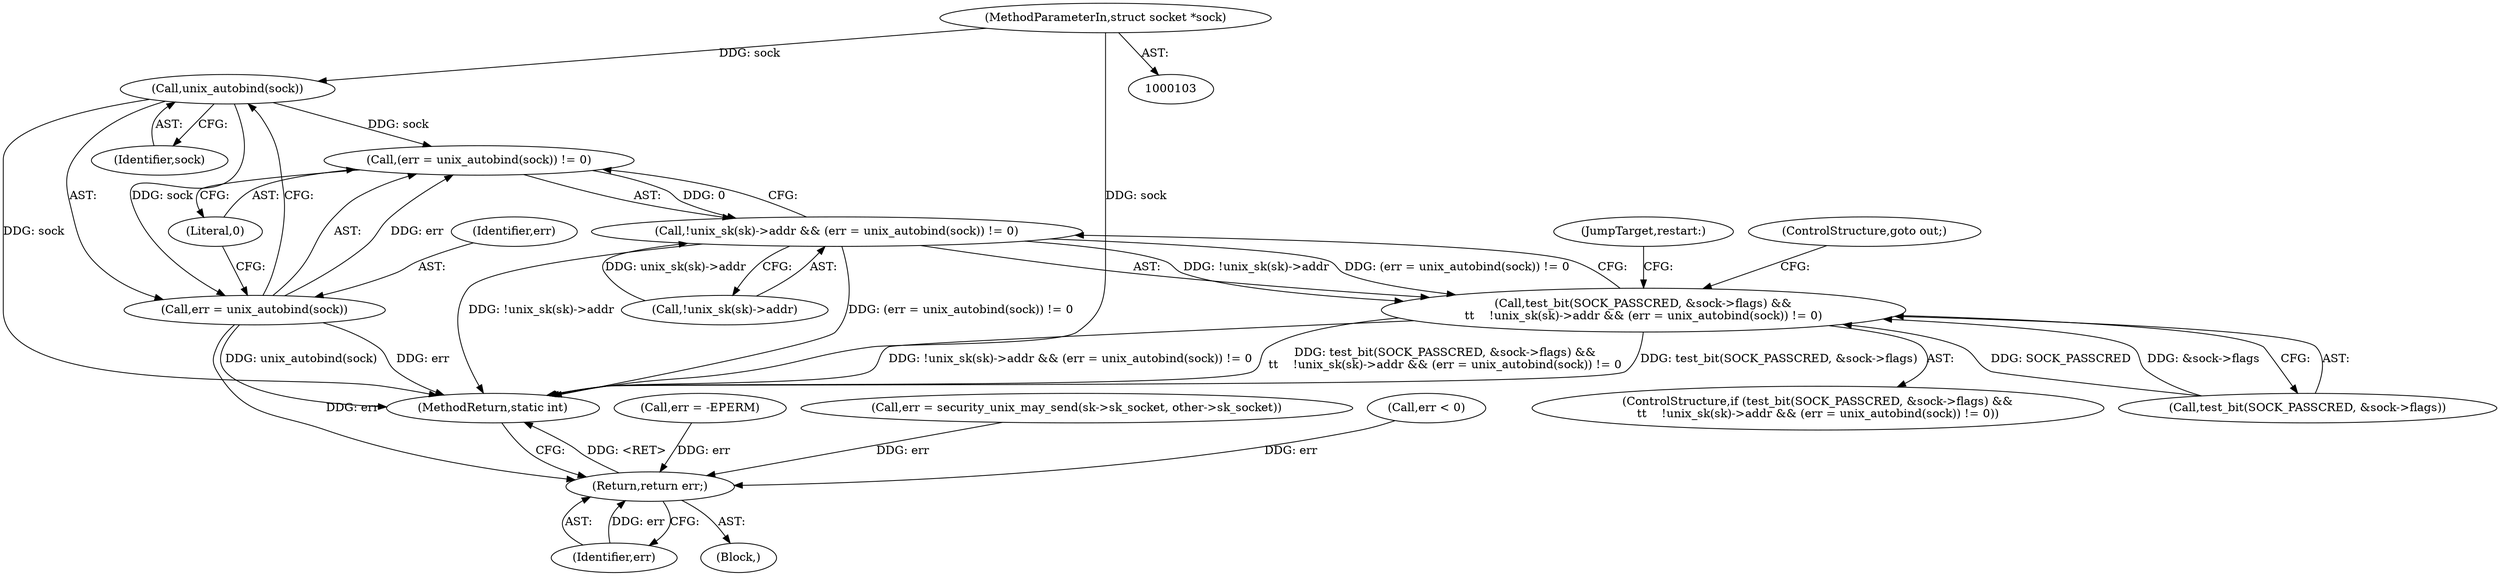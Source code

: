 digraph "0_linux_7d267278a9ece963d77eefec61630223fce08c6c_0@pointer" {
"1000168" [label="(Call,unix_autobind(sock))"];
"1000104" [label="(MethodParameterIn,struct socket *sock)"];
"1000165" [label="(Call,(err = unix_autobind(sock)) != 0)"];
"1000159" [label="(Call,!unix_sk(sk)->addr && (err = unix_autobind(sock)) != 0)"];
"1000152" [label="(Call,test_bit(SOCK_PASSCRED, &sock->flags) &&\n\t\t    !unix_sk(sk)->addr && (err = unix_autobind(sock)) != 0)"];
"1000166" [label="(Call,err = unix_autobind(sock))"];
"1000279" [label="(Return,return err;)"];
"1000104" [label="(MethodParameterIn,struct socket *sock)"];
"1000159" [label="(Call,!unix_sk(sk)->addr && (err = unix_autobind(sock)) != 0)"];
"1000172" [label="(JumpTarget,restart:)"];
"1000167" [label="(Identifier,err)"];
"1000170" [label="(Literal,0)"];
"1000203" [label="(Call,err = -EPERM)"];
"1000213" [label="(Call,err = security_unix_may_send(sk->sk_socket, other->sk_socket))"];
"1000171" [label="(ControlStructure,goto out;)"];
"1000279" [label="(Return,return err;)"];
"1000169" [label="(Identifier,sock)"];
"1000151" [label="(ControlStructure,if (test_bit(SOCK_PASSCRED, &sock->flags) &&\n\t\t    !unix_sk(sk)->addr && (err = unix_autobind(sock)) != 0))"];
"1000144" [label="(Call,err < 0)"];
"1000152" [label="(Call,test_bit(SOCK_PASSCRED, &sock->flags) &&\n\t\t    !unix_sk(sk)->addr && (err = unix_autobind(sock)) != 0)"];
"1000168" [label="(Call,unix_autobind(sock))"];
"1000153" [label="(Call,test_bit(SOCK_PASSCRED, &sock->flags))"];
"1000160" [label="(Call,!unix_sk(sk)->addr)"];
"1000280" [label="(Identifier,err)"];
"1000165" [label="(Call,(err = unix_autobind(sock)) != 0)"];
"1000166" [label="(Call,err = unix_autobind(sock))"];
"1000281" [label="(MethodReturn,static int)"];
"1000108" [label="(Block,)"];
"1000168" -> "1000166"  [label="AST: "];
"1000168" -> "1000169"  [label="CFG: "];
"1000169" -> "1000168"  [label="AST: "];
"1000166" -> "1000168"  [label="CFG: "];
"1000168" -> "1000281"  [label="DDG: sock"];
"1000168" -> "1000165"  [label="DDG: sock"];
"1000168" -> "1000166"  [label="DDG: sock"];
"1000104" -> "1000168"  [label="DDG: sock"];
"1000104" -> "1000103"  [label="AST: "];
"1000104" -> "1000281"  [label="DDG: sock"];
"1000165" -> "1000159"  [label="AST: "];
"1000165" -> "1000170"  [label="CFG: "];
"1000166" -> "1000165"  [label="AST: "];
"1000170" -> "1000165"  [label="AST: "];
"1000159" -> "1000165"  [label="CFG: "];
"1000165" -> "1000159"  [label="DDG: 0"];
"1000166" -> "1000165"  [label="DDG: err"];
"1000159" -> "1000152"  [label="AST: "];
"1000159" -> "1000160"  [label="CFG: "];
"1000160" -> "1000159"  [label="AST: "];
"1000152" -> "1000159"  [label="CFG: "];
"1000159" -> "1000281"  [label="DDG: !unix_sk(sk)->addr"];
"1000159" -> "1000281"  [label="DDG: (err = unix_autobind(sock)) != 0"];
"1000159" -> "1000152"  [label="DDG: !unix_sk(sk)->addr"];
"1000159" -> "1000152"  [label="DDG: (err = unix_autobind(sock)) != 0"];
"1000160" -> "1000159"  [label="DDG: unix_sk(sk)->addr"];
"1000152" -> "1000151"  [label="AST: "];
"1000152" -> "1000153"  [label="CFG: "];
"1000153" -> "1000152"  [label="AST: "];
"1000171" -> "1000152"  [label="CFG: "];
"1000172" -> "1000152"  [label="CFG: "];
"1000152" -> "1000281"  [label="DDG: test_bit(SOCK_PASSCRED, &sock->flags)"];
"1000152" -> "1000281"  [label="DDG: !unix_sk(sk)->addr && (err = unix_autobind(sock)) != 0"];
"1000152" -> "1000281"  [label="DDG: test_bit(SOCK_PASSCRED, &sock->flags) &&\n\t\t    !unix_sk(sk)->addr && (err = unix_autobind(sock)) != 0"];
"1000153" -> "1000152"  [label="DDG: SOCK_PASSCRED"];
"1000153" -> "1000152"  [label="DDG: &sock->flags"];
"1000167" -> "1000166"  [label="AST: "];
"1000170" -> "1000166"  [label="CFG: "];
"1000166" -> "1000281"  [label="DDG: unix_autobind(sock)"];
"1000166" -> "1000281"  [label="DDG: err"];
"1000166" -> "1000279"  [label="DDG: err"];
"1000279" -> "1000108"  [label="AST: "];
"1000279" -> "1000280"  [label="CFG: "];
"1000280" -> "1000279"  [label="AST: "];
"1000281" -> "1000279"  [label="CFG: "];
"1000279" -> "1000281"  [label="DDG: <RET>"];
"1000280" -> "1000279"  [label="DDG: err"];
"1000213" -> "1000279"  [label="DDG: err"];
"1000144" -> "1000279"  [label="DDG: err"];
"1000203" -> "1000279"  [label="DDG: err"];
}
